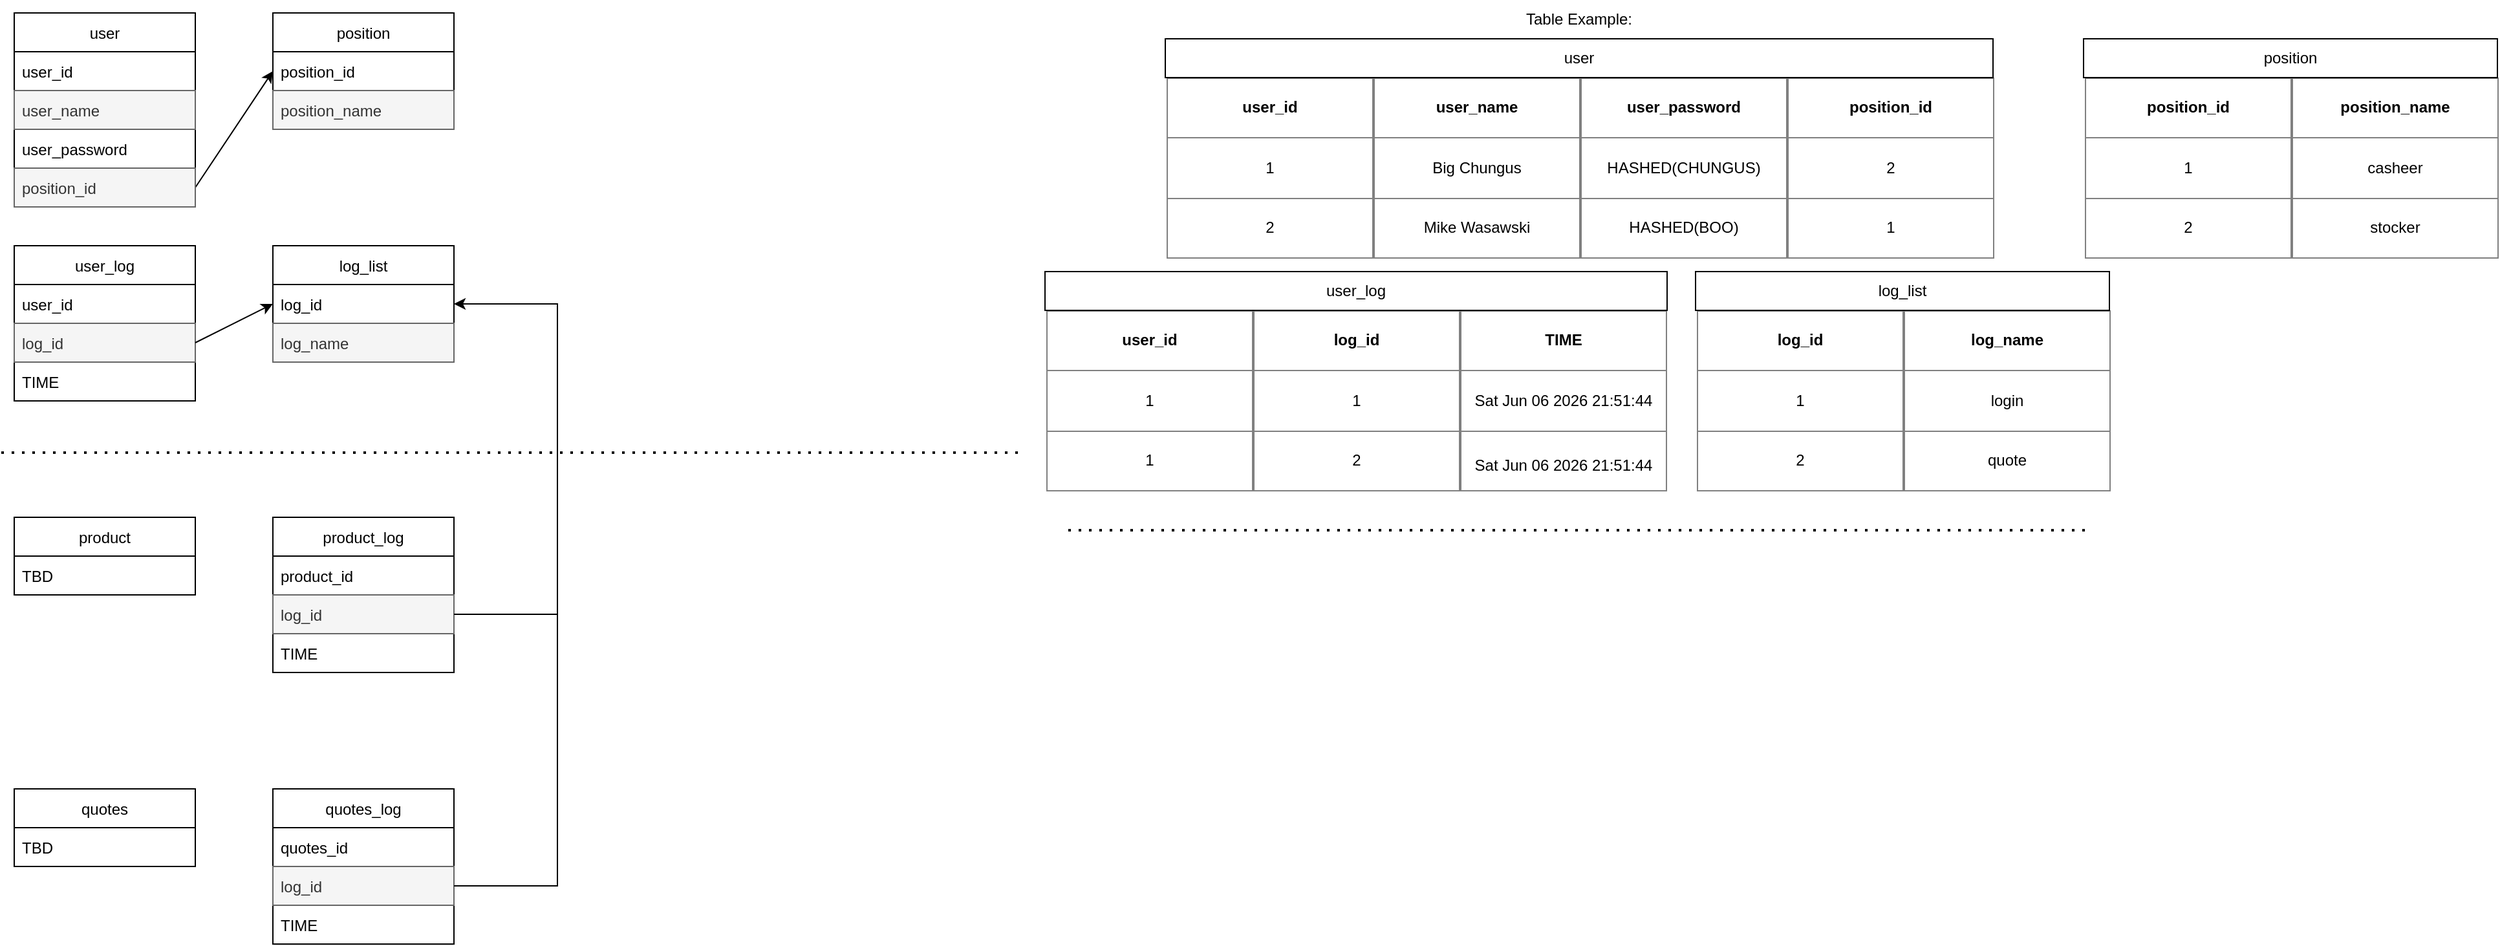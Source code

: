 <mxfile version="17.2.2" type="github"><diagram id="xmaVG70BLWrnKLCdJoIQ" name="Page-1"><mxGraphModel dx="2578" dy="993" grid="1" gridSize="10" guides="1" tooltips="1" connect="1" arrows="1" fold="1" page="1" pageScale="1" pageWidth="827" pageHeight="1169" math="0" shadow="0"><root><mxCell id="0"/><mxCell id="1" parent="0"/><mxCell id="Pyv1nDUhi0sNAyIKiSqk-9" value="" style="endArrow=classic;html=1;rounded=0;exitX=1;exitY=0.5;exitDx=0;exitDy=0;entryX=0;entryY=0.5;entryDx=0;entryDy=0;" edge="1" parent="1" source="Pyv1nDUhi0sNAyIKiSqk-36" target="Pyv1nDUhi0sNAyIKiSqk-19"><mxGeometry width="50" height="50" relative="1" as="geometry"><mxPoint x="10" y="185.0" as="sourcePoint"/><mxPoint x="229.4" y="66.56" as="targetPoint"/></mxGeometry></mxCell><mxCell id="Pyv1nDUhi0sNAyIKiSqk-18" value="position" style="swimlane;fontStyle=0;childLayout=stackLayout;horizontal=1;startSize=30;horizontalStack=0;resizeParent=1;resizeParentMax=0;resizeLast=0;collapsible=1;marginBottom=0;" vertex="1" parent="1"><mxGeometry x="230" y="30" width="140" height="90" as="geometry"/></mxCell><mxCell id="Pyv1nDUhi0sNAyIKiSqk-19" value="position_id" style="text;strokeColor=none;fillColor=none;align=left;verticalAlign=middle;spacingLeft=4;spacingRight=4;overflow=hidden;points=[[0,0.5],[1,0.5]];portConstraint=eastwest;rotatable=0;" vertex="1" parent="Pyv1nDUhi0sNAyIKiSqk-18"><mxGeometry y="30" width="140" height="30" as="geometry"/></mxCell><mxCell id="Pyv1nDUhi0sNAyIKiSqk-20" value="position_name" style="text;strokeColor=#666666;fillColor=#f5f5f5;align=left;verticalAlign=middle;spacingLeft=4;spacingRight=4;overflow=hidden;points=[[0,0.5],[1,0.5]];portConstraint=eastwest;rotatable=0;fontColor=#333333;" vertex="1" parent="Pyv1nDUhi0sNAyIKiSqk-18"><mxGeometry y="60" width="140" height="30" as="geometry"/></mxCell><mxCell id="Pyv1nDUhi0sNAyIKiSqk-22" value="user_log" style="swimlane;fontStyle=0;childLayout=stackLayout;horizontal=1;startSize=30;horizontalStack=0;resizeParent=1;resizeParentMax=0;resizeLast=0;collapsible=1;marginBottom=0;" vertex="1" parent="1"><mxGeometry x="30" y="210" width="140" height="120" as="geometry"/></mxCell><mxCell id="Pyv1nDUhi0sNAyIKiSqk-23" value="user_id" style="text;strokeColor=none;fillColor=none;align=left;verticalAlign=middle;spacingLeft=4;spacingRight=4;overflow=hidden;points=[[0,0.5],[1,0.5]];portConstraint=eastwest;rotatable=0;" vertex="1" parent="Pyv1nDUhi0sNAyIKiSqk-22"><mxGeometry y="30" width="140" height="30" as="geometry"/></mxCell><mxCell id="Pyv1nDUhi0sNAyIKiSqk-26" value="log_id" style="text;strokeColor=#666666;fillColor=#f5f5f5;align=left;verticalAlign=middle;spacingLeft=4;spacingRight=4;overflow=hidden;points=[[0,0.5],[1,0.5]];portConstraint=eastwest;rotatable=0;fontColor=#333333;" vertex="1" parent="Pyv1nDUhi0sNAyIKiSqk-22"><mxGeometry y="60" width="140" height="30" as="geometry"/></mxCell><mxCell id="Pyv1nDUhi0sNAyIKiSqk-24" value="TIME" style="text;strokeColor=none;fillColor=none;align=left;verticalAlign=middle;spacingLeft=4;spacingRight=4;overflow=hidden;points=[[0,0.5],[1,0.5]];portConstraint=eastwest;rotatable=0;" vertex="1" parent="Pyv1nDUhi0sNAyIKiSqk-22"><mxGeometry y="90" width="140" height="30" as="geometry"/></mxCell><mxCell id="Pyv1nDUhi0sNAyIKiSqk-27" value="log_list" style="swimlane;fontStyle=0;childLayout=stackLayout;horizontal=1;startSize=30;horizontalStack=0;resizeParent=1;resizeParentMax=0;resizeLast=0;collapsible=1;marginBottom=0;" vertex="1" parent="1"><mxGeometry x="230" y="210" width="140" height="90" as="geometry"/></mxCell><mxCell id="Pyv1nDUhi0sNAyIKiSqk-28" value="log_id" style="text;strokeColor=none;fillColor=none;align=left;verticalAlign=middle;spacingLeft=4;spacingRight=4;overflow=hidden;points=[[0,0.5],[1,0.5]];portConstraint=eastwest;rotatable=0;" vertex="1" parent="Pyv1nDUhi0sNAyIKiSqk-27"><mxGeometry y="30" width="140" height="30" as="geometry"/></mxCell><mxCell id="Pyv1nDUhi0sNAyIKiSqk-29" value="log_name" style="text;strokeColor=#666666;fillColor=#f5f5f5;align=left;verticalAlign=middle;spacingLeft=4;spacingRight=4;overflow=hidden;points=[[0,0.5],[1,0.5]];portConstraint=eastwest;rotatable=0;fontColor=#333333;" vertex="1" parent="Pyv1nDUhi0sNAyIKiSqk-27"><mxGeometry y="60" width="140" height="30" as="geometry"/></mxCell><mxCell id="Pyv1nDUhi0sNAyIKiSqk-31" value="" style="endArrow=classic;html=1;rounded=0;entryX=0;entryY=0.5;entryDx=0;entryDy=0;exitX=1;exitY=0.5;exitDx=0;exitDy=0;" edge="1" parent="1" source="Pyv1nDUhi0sNAyIKiSqk-26" target="Pyv1nDUhi0sNAyIKiSqk-28"><mxGeometry width="50" height="50" relative="1" as="geometry"><mxPoint x="150" y="280" as="sourcePoint"/><mxPoint x="200" y="230" as="targetPoint"/></mxGeometry></mxCell><mxCell id="Pyv1nDUhi0sNAyIKiSqk-32" value="user" style="swimlane;fontStyle=0;childLayout=stackLayout;horizontal=1;startSize=30;horizontalStack=0;resizeParent=1;resizeParentMax=0;resizeLast=0;collapsible=1;marginBottom=0;" vertex="1" parent="1"><mxGeometry x="30" y="30" width="140" height="150" as="geometry"/></mxCell><mxCell id="Pyv1nDUhi0sNAyIKiSqk-33" value="user_id" style="text;strokeColor=none;fillColor=none;align=left;verticalAlign=middle;spacingLeft=4;spacingRight=4;overflow=hidden;points=[[0,0.5],[1,0.5]];portConstraint=eastwest;rotatable=0;" vertex="1" parent="Pyv1nDUhi0sNAyIKiSqk-32"><mxGeometry y="30" width="140" height="30" as="geometry"/></mxCell><mxCell id="Pyv1nDUhi0sNAyIKiSqk-34" value="user_name" style="text;strokeColor=#666666;fillColor=#f5f5f5;align=left;verticalAlign=middle;spacingLeft=4;spacingRight=4;overflow=hidden;points=[[0,0.5],[1,0.5]];portConstraint=eastwest;rotatable=0;fontColor=#333333;" vertex="1" parent="Pyv1nDUhi0sNAyIKiSqk-32"><mxGeometry y="60" width="140" height="30" as="geometry"/></mxCell><mxCell id="Pyv1nDUhi0sNAyIKiSqk-35" value="user_password" style="text;strokeColor=none;fillColor=none;align=left;verticalAlign=middle;spacingLeft=4;spacingRight=4;overflow=hidden;points=[[0,0.5],[1,0.5]];portConstraint=eastwest;rotatable=0;" vertex="1" parent="Pyv1nDUhi0sNAyIKiSqk-32"><mxGeometry y="90" width="140" height="30" as="geometry"/></mxCell><mxCell id="Pyv1nDUhi0sNAyIKiSqk-36" value="position_id" style="text;strokeColor=#666666;fillColor=#f5f5f5;align=left;verticalAlign=middle;spacingLeft=4;spacingRight=4;overflow=hidden;points=[[0,0.5],[1,0.5]];portConstraint=eastwest;rotatable=0;fontColor=#333333;" vertex="1" parent="Pyv1nDUhi0sNAyIKiSqk-32"><mxGeometry y="120" width="140" height="30" as="geometry"/></mxCell><mxCell id="Pyv1nDUhi0sNAyIKiSqk-37" value="product" style="swimlane;fontStyle=0;childLayout=stackLayout;horizontal=1;startSize=30;horizontalStack=0;resizeParent=1;resizeParentMax=0;resizeLast=0;collapsible=1;marginBottom=0;" vertex="1" parent="1"><mxGeometry x="30" y="420" width="140" height="60" as="geometry"/></mxCell><mxCell id="Pyv1nDUhi0sNAyIKiSqk-38" value="TBD" style="text;strokeColor=none;fillColor=none;align=left;verticalAlign=middle;spacingLeft=4;spacingRight=4;overflow=hidden;points=[[0,0.5],[1,0.5]];portConstraint=eastwest;rotatable=0;" vertex="1" parent="Pyv1nDUhi0sNAyIKiSqk-37"><mxGeometry y="30" width="140" height="30" as="geometry"/></mxCell><mxCell id="Pyv1nDUhi0sNAyIKiSqk-41" value="" style="endArrow=none;dashed=1;html=1;dashPattern=1 3;strokeWidth=2;rounded=0;" edge="1" parent="1"><mxGeometry width="50" height="50" relative="1" as="geometry"><mxPoint x="20" y="370" as="sourcePoint"/><mxPoint x="810" y="370" as="targetPoint"/></mxGeometry></mxCell><mxCell id="Pyv1nDUhi0sNAyIKiSqk-42" value="product_log" style="swimlane;fontStyle=0;childLayout=stackLayout;horizontal=1;startSize=30;horizontalStack=0;resizeParent=1;resizeParentMax=0;resizeLast=0;collapsible=1;marginBottom=0;" vertex="1" parent="1"><mxGeometry x="230" y="420" width="140" height="120" as="geometry"/></mxCell><mxCell id="Pyv1nDUhi0sNAyIKiSqk-45" value="product_id" style="text;strokeColor=none;fillColor=none;align=left;verticalAlign=middle;spacingLeft=4;spacingRight=4;overflow=hidden;points=[[0,0.5],[1,0.5]];portConstraint=eastwest;rotatable=0;" vertex="1" parent="Pyv1nDUhi0sNAyIKiSqk-42"><mxGeometry y="30" width="140" height="30" as="geometry"/></mxCell><mxCell id="Pyv1nDUhi0sNAyIKiSqk-44" value="log_id" style="text;strokeColor=#666666;fillColor=#f5f5f5;align=left;verticalAlign=middle;spacingLeft=4;spacingRight=4;overflow=hidden;points=[[0,0.5],[1,0.5]];portConstraint=eastwest;rotatable=0;fontColor=#333333;" vertex="1" parent="Pyv1nDUhi0sNAyIKiSqk-42"><mxGeometry y="60" width="140" height="30" as="geometry"/></mxCell><mxCell id="Pyv1nDUhi0sNAyIKiSqk-46" value="TIME" style="text;strokeColor=none;fillColor=none;align=left;verticalAlign=middle;spacingLeft=4;spacingRight=4;overflow=hidden;points=[[0,0.5],[1,0.5]];portConstraint=eastwest;rotatable=0;" vertex="1" parent="Pyv1nDUhi0sNAyIKiSqk-42"><mxGeometry y="90" width="140" height="30" as="geometry"/></mxCell><mxCell id="Pyv1nDUhi0sNAyIKiSqk-47" value="quotes" style="swimlane;fontStyle=0;childLayout=stackLayout;horizontal=1;startSize=30;horizontalStack=0;resizeParent=1;resizeParentMax=0;resizeLast=0;collapsible=1;marginBottom=0;" vertex="1" parent="1"><mxGeometry x="30" y="630" width="140" height="60" as="geometry"/></mxCell><mxCell id="Pyv1nDUhi0sNAyIKiSqk-48" value="TBD" style="text;strokeColor=none;fillColor=none;align=left;verticalAlign=middle;spacingLeft=4;spacingRight=4;overflow=hidden;points=[[0,0.5],[1,0.5]];portConstraint=eastwest;rotatable=0;" vertex="1" parent="Pyv1nDUhi0sNAyIKiSqk-47"><mxGeometry y="30" width="140" height="30" as="geometry"/></mxCell><mxCell id="Pyv1nDUhi0sNAyIKiSqk-51" value="quotes_log" style="swimlane;fontStyle=0;childLayout=stackLayout;horizontal=1;startSize=30;horizontalStack=0;resizeParent=1;resizeParentMax=0;resizeLast=0;collapsible=1;marginBottom=0;" vertex="1" parent="1"><mxGeometry x="230" y="630" width="140" height="120" as="geometry"/></mxCell><mxCell id="Pyv1nDUhi0sNAyIKiSqk-52" value="quotes_id" style="text;strokeColor=none;fillColor=none;align=left;verticalAlign=middle;spacingLeft=4;spacingRight=4;overflow=hidden;points=[[0,0.5],[1,0.5]];portConstraint=eastwest;rotatable=0;" vertex="1" parent="Pyv1nDUhi0sNAyIKiSqk-51"><mxGeometry y="30" width="140" height="30" as="geometry"/></mxCell><mxCell id="Pyv1nDUhi0sNAyIKiSqk-53" value="log_id" style="text;strokeColor=#666666;fillColor=#f5f5f5;align=left;verticalAlign=middle;spacingLeft=4;spacingRight=4;overflow=hidden;points=[[0,0.5],[1,0.5]];portConstraint=eastwest;rotatable=0;fontColor=#333333;" vertex="1" parent="Pyv1nDUhi0sNAyIKiSqk-51"><mxGeometry y="60" width="140" height="30" as="geometry"/></mxCell><mxCell id="Pyv1nDUhi0sNAyIKiSqk-54" value="TIME" style="text;strokeColor=none;fillColor=none;align=left;verticalAlign=middle;spacingLeft=4;spacingRight=4;overflow=hidden;points=[[0,0.5],[1,0.5]];portConstraint=eastwest;rotatable=0;" vertex="1" parent="Pyv1nDUhi0sNAyIKiSqk-51"><mxGeometry y="90" width="140" height="30" as="geometry"/></mxCell><mxCell id="Pyv1nDUhi0sNAyIKiSqk-55" value="" style="endArrow=classic;html=1;rounded=0;exitX=1;exitY=0.5;exitDx=0;exitDy=0;entryX=1;entryY=0.5;entryDx=0;entryDy=0;" edge="1" parent="1" source="Pyv1nDUhi0sNAyIKiSqk-44" target="Pyv1nDUhi0sNAyIKiSqk-28"><mxGeometry width="50" height="50" relative="1" as="geometry"><mxPoint x="570" y="510" as="sourcePoint"/><mxPoint x="620" y="460" as="targetPoint"/><Array as="points"><mxPoint x="450" y="495"/><mxPoint x="450" y="255"/></Array></mxGeometry></mxCell><mxCell id="Pyv1nDUhi0sNAyIKiSqk-56" value="" style="endArrow=none;html=1;rounded=0;exitX=1;exitY=0.5;exitDx=0;exitDy=0;" edge="1" parent="1" source="Pyv1nDUhi0sNAyIKiSqk-53"><mxGeometry width="50" height="50" relative="1" as="geometry"><mxPoint x="570" y="510" as="sourcePoint"/><mxPoint x="450" y="490" as="targetPoint"/><Array as="points"><mxPoint x="450" y="705"/></Array></mxGeometry></mxCell><mxCell id="Pyv1nDUhi0sNAyIKiSqk-69" value="&lt;table border=&quot;1&quot; width=&quot;100%&quot; cellpadding=&quot;4&quot; style=&quot;width: 100% ; height: 100% ; border-collapse: collapse&quot;&gt;&lt;tbody&gt;&lt;tr&gt;&lt;th align=&quot;center&quot;&gt;user_id&lt;/th&gt;&lt;/tr&gt;&lt;tr&gt;&lt;td align=&quot;center&quot;&gt;1&lt;br&gt;&lt;/td&gt;&lt;/tr&gt;&lt;tr&gt;&lt;td align=&quot;center&quot;&gt;2&lt;/td&gt;&lt;/tr&gt;&lt;/tbody&gt;&lt;/table&gt;" style="text;html=1;strokeColor=none;fillColor=none;overflow=fill;rounded=0;" vertex="1" parent="1"><mxGeometry x="921" y="80" width="160" height="140" as="geometry"/></mxCell><mxCell id="Pyv1nDUhi0sNAyIKiSqk-70" value="&lt;table border=&quot;1&quot; width=&quot;100%&quot; cellpadding=&quot;4&quot; style=&quot;width: 100% ; height: 100% ; border-collapse: collapse&quot;&gt;&lt;tbody&gt;&lt;tr&gt;&lt;th align=&quot;center&quot;&gt;position_id&lt;/th&gt;&lt;/tr&gt;&lt;tr&gt;&lt;td align=&quot;center&quot;&gt;2&lt;/td&gt;&lt;/tr&gt;&lt;tr&gt;&lt;td align=&quot;center&quot;&gt;1&lt;/td&gt;&lt;/tr&gt;&lt;/tbody&gt;&lt;/table&gt;" style="text;html=1;strokeColor=none;fillColor=none;overflow=fill;rounded=0;" vertex="1" parent="1"><mxGeometry x="1401" y="80" width="160" height="140" as="geometry"/></mxCell><mxCell id="Pyv1nDUhi0sNAyIKiSqk-71" value="&lt;table border=&quot;1&quot; width=&quot;100%&quot; cellpadding=&quot;4&quot; style=&quot;width: 100% ; height: 100% ; border-collapse: collapse&quot;&gt;&lt;tbody&gt;&lt;tr&gt;&lt;th align=&quot;center&quot;&gt;user_password&lt;/th&gt;&lt;/tr&gt;&lt;tr&gt;&lt;td align=&quot;center&quot;&gt;HASHED(CHUNGUS)&lt;/td&gt;&lt;/tr&gt;&lt;tr&gt;&lt;td align=&quot;center&quot;&gt;HASHED(BOO)&lt;/td&gt;&lt;/tr&gt;&lt;/tbody&gt;&lt;/table&gt;" style="text;html=1;strokeColor=none;fillColor=none;overflow=fill;rounded=0;" vertex="1" parent="1"><mxGeometry x="1241" y="80" width="160" height="140" as="geometry"/></mxCell><mxCell id="Pyv1nDUhi0sNAyIKiSqk-72" value="&lt;table border=&quot;1&quot; width=&quot;100%&quot; cellpadding=&quot;4&quot; style=&quot;width: 100% ; height: 100% ; border-collapse: collapse&quot;&gt;&lt;tbody&gt;&lt;tr&gt;&lt;th align=&quot;center&quot;&gt;&lt;b&gt;user_name&lt;/b&gt;&lt;/th&gt;&lt;/tr&gt;&lt;tr&gt;&lt;td align=&quot;center&quot;&gt;Big Chungus&lt;/td&gt;&lt;/tr&gt;&lt;tr&gt;&lt;td align=&quot;center&quot;&gt;Mike Wasawski&lt;/td&gt;&lt;/tr&gt;&lt;/tbody&gt;&lt;/table&gt;" style="text;html=1;strokeColor=none;fillColor=none;overflow=fill;rounded=0;" vertex="1" parent="1"><mxGeometry x="1081" y="80" width="160" height="140" as="geometry"/></mxCell><mxCell id="Pyv1nDUhi0sNAyIKiSqk-73" value="Table Example:" style="text;html=1;strokeColor=none;fillColor=none;align=center;verticalAlign=middle;whiteSpace=wrap;rounded=0;" vertex="1" parent="1"><mxGeometry x="1180" y="20" width="120" height="30" as="geometry"/></mxCell><mxCell id="Pyv1nDUhi0sNAyIKiSqk-74" value="user" style="rounded=0;whiteSpace=wrap;html=1;fillColor=default;gradientColor=none;" vertex="1" parent="1"><mxGeometry x="920" y="50" width="640" height="30" as="geometry"/></mxCell><mxCell id="Pyv1nDUhi0sNAyIKiSqk-75" value="&lt;table border=&quot;1&quot; width=&quot;100%&quot; cellpadding=&quot;4&quot; style=&quot;width: 100% ; height: 100% ; border-collapse: collapse&quot;&gt;&lt;tbody&gt;&lt;tr&gt;&lt;th align=&quot;center&quot;&gt;user_id&lt;/th&gt;&lt;/tr&gt;&lt;tr&gt;&lt;td align=&quot;center&quot;&gt;1&lt;br&gt;&lt;/td&gt;&lt;/tr&gt;&lt;tr&gt;&lt;td align=&quot;center&quot;&gt;1&lt;/td&gt;&lt;/tr&gt;&lt;/tbody&gt;&lt;/table&gt;" style="text;html=1;strokeColor=none;fillColor=none;overflow=fill;rounded=0;" vertex="1" parent="1"><mxGeometry x="828" y="260" width="160" height="140" as="geometry"/></mxCell><mxCell id="Pyv1nDUhi0sNAyIKiSqk-77" value="&lt;table border=&quot;1&quot; width=&quot;100%&quot; cellpadding=&quot;4&quot; style=&quot;width: 100% ; height: 100% ; border-collapse: collapse&quot;&gt;&lt;tbody&gt;&lt;tr&gt;&lt;th align=&quot;center&quot;&gt;TIME&lt;/th&gt;&lt;/tr&gt;&lt;tr&gt;&lt;td align=&quot;center&quot;&gt;&lt;span&gt;&lt;br&gt;&lt;/span&gt;&lt;/td&gt;&lt;/tr&gt;&lt;tr&gt;&lt;td align=&quot;center&quot;&gt;&lt;br&gt;&lt;/td&gt;&lt;/tr&gt;&lt;/tbody&gt;&lt;/table&gt;" style="text;html=1;strokeColor=none;fillColor=none;overflow=fill;rounded=0;" vertex="1" parent="1"><mxGeometry x="1148" y="260" width="160" height="140" as="geometry"/></mxCell><mxCell id="Pyv1nDUhi0sNAyIKiSqk-78" value="&lt;table border=&quot;1&quot; width=&quot;100%&quot; cellpadding=&quot;4&quot; style=&quot;width: 100% ; height: 100% ; border-collapse: collapse&quot;&gt;&lt;tbody&gt;&lt;tr&gt;&lt;th align=&quot;center&quot;&gt;&lt;b&gt;log_id&lt;/b&gt;&lt;/th&gt;&lt;/tr&gt;&lt;tr&gt;&lt;td align=&quot;center&quot;&gt;1&lt;/td&gt;&lt;/tr&gt;&lt;tr&gt;&lt;td align=&quot;center&quot;&gt;2&lt;/td&gt;&lt;/tr&gt;&lt;/tbody&gt;&lt;/table&gt;" style="text;html=1;strokeColor=none;fillColor=none;overflow=fill;rounded=0;" vertex="1" parent="1"><mxGeometry x="988" y="260" width="160" height="140" as="geometry"/></mxCell><mxCell id="Pyv1nDUhi0sNAyIKiSqk-79" value="user_log" style="rounded=0;whiteSpace=wrap;html=1;fillColor=default;gradientColor=none;" vertex="1" parent="1"><mxGeometry x="827" y="230" width="481" height="30" as="geometry"/></mxCell><UserObject label="%date{ddd mmm dd yyyy HH:MM:ss}%" placeholders="1" id="Pyv1nDUhi0sNAyIKiSqk-81"><mxCell style="text;html=1;strokeColor=none;fillColor=none;align=center;verticalAlign=middle;whiteSpace=wrap;overflow=hidden;rounded=0;" vertex="1" parent="1"><mxGeometry x="1148" y="320" width="160" height="20" as="geometry"/></mxCell></UserObject><UserObject label="%date{ddd mmm dd yyyy HH:MM:ss}%" placeholders="1" id="Pyv1nDUhi0sNAyIKiSqk-82"><mxCell style="text;html=1;strokeColor=none;fillColor=none;align=center;verticalAlign=middle;whiteSpace=wrap;overflow=hidden;rounded=0;" vertex="1" parent="1"><mxGeometry x="1148" y="370" width="160" height="20" as="geometry"/></mxCell></UserObject><mxCell id="Pyv1nDUhi0sNAyIKiSqk-83" value="&lt;table border=&quot;1&quot; width=&quot;100%&quot; cellpadding=&quot;4&quot; style=&quot;width: 100% ; height: 100% ; border-collapse: collapse&quot;&gt;&lt;tbody&gt;&lt;tr&gt;&lt;th align=&quot;center&quot;&gt;log_id&lt;/th&gt;&lt;/tr&gt;&lt;tr&gt;&lt;td align=&quot;center&quot;&gt;1&lt;br&gt;&lt;/td&gt;&lt;/tr&gt;&lt;tr&gt;&lt;td align=&quot;center&quot;&gt;2&lt;/td&gt;&lt;/tr&gt;&lt;/tbody&gt;&lt;/table&gt;" style="text;html=1;strokeColor=none;fillColor=none;overflow=fill;rounded=0;" vertex="1" parent="1"><mxGeometry x="1331" y="260" width="160" height="140" as="geometry"/></mxCell><mxCell id="Pyv1nDUhi0sNAyIKiSqk-85" value="&lt;table border=&quot;1&quot; width=&quot;100%&quot; cellpadding=&quot;4&quot; style=&quot;width: 100% ; height: 100% ; border-collapse: collapse&quot;&gt;&lt;tbody&gt;&lt;tr&gt;&lt;th align=&quot;center&quot;&gt;&lt;b&gt;log_name&lt;/b&gt;&lt;/th&gt;&lt;/tr&gt;&lt;tr&gt;&lt;td align=&quot;center&quot;&gt;login&lt;/td&gt;&lt;/tr&gt;&lt;tr&gt;&lt;td align=&quot;center&quot;&gt;quote&lt;/td&gt;&lt;/tr&gt;&lt;/tbody&gt;&lt;/table&gt;" style="text;html=1;strokeColor=none;fillColor=none;overflow=fill;rounded=0;" vertex="1" parent="1"><mxGeometry x="1491" y="260" width="160" height="140" as="geometry"/></mxCell><mxCell id="Pyv1nDUhi0sNAyIKiSqk-86" value="log_list" style="rounded=0;whiteSpace=wrap;html=1;fillColor=default;gradientColor=none;" vertex="1" parent="1"><mxGeometry x="1330" y="230" width="320" height="30" as="geometry"/></mxCell><mxCell id="Pyv1nDUhi0sNAyIKiSqk-89" value="" style="endArrow=none;dashed=1;html=1;dashPattern=1 3;strokeWidth=2;rounded=0;" edge="1" parent="1"><mxGeometry width="50" height="50" relative="1" as="geometry"><mxPoint x="845" y="430" as="sourcePoint"/><mxPoint x="1635" y="430" as="targetPoint"/></mxGeometry></mxCell><mxCell id="Pyv1nDUhi0sNAyIKiSqk-90" value="&lt;table border=&quot;1&quot; width=&quot;100%&quot; cellpadding=&quot;4&quot; style=&quot;width: 100% ; height: 100% ; border-collapse: collapse&quot;&gt;&lt;tbody&gt;&lt;tr&gt;&lt;th align=&quot;center&quot;&gt;position_id&lt;/th&gt;&lt;/tr&gt;&lt;tr&gt;&lt;td align=&quot;center&quot;&gt;1&lt;br&gt;&lt;/td&gt;&lt;/tr&gt;&lt;tr&gt;&lt;td align=&quot;center&quot;&gt;2&lt;/td&gt;&lt;/tr&gt;&lt;/tbody&gt;&lt;/table&gt;" style="text;html=1;strokeColor=none;fillColor=none;overflow=fill;rounded=0;" vertex="1" parent="1"><mxGeometry x="1631" y="80" width="160" height="140" as="geometry"/></mxCell><mxCell id="Pyv1nDUhi0sNAyIKiSqk-91" value="&lt;table border=&quot;1&quot; width=&quot;100%&quot; cellpadding=&quot;4&quot; style=&quot;width: 100% ; height: 100% ; border-collapse: collapse&quot;&gt;&lt;tbody&gt;&lt;tr&gt;&lt;th align=&quot;center&quot;&gt;&lt;b&gt;position_name&lt;/b&gt;&lt;/th&gt;&lt;/tr&gt;&lt;tr&gt;&lt;td align=&quot;center&quot;&gt;casheer&lt;/td&gt;&lt;/tr&gt;&lt;tr&gt;&lt;td align=&quot;center&quot;&gt;stocker&lt;/td&gt;&lt;/tr&gt;&lt;/tbody&gt;&lt;/table&gt;" style="text;html=1;strokeColor=none;fillColor=none;overflow=fill;rounded=0;" vertex="1" parent="1"><mxGeometry x="1791" y="80" width="160" height="140" as="geometry"/></mxCell><mxCell id="Pyv1nDUhi0sNAyIKiSqk-92" value="position" style="rounded=0;whiteSpace=wrap;html=1;fillColor=default;gradientColor=none;" vertex="1" parent="1"><mxGeometry x="1630" y="50" width="320" height="30" as="geometry"/></mxCell></root></mxGraphModel></diagram></mxfile>
